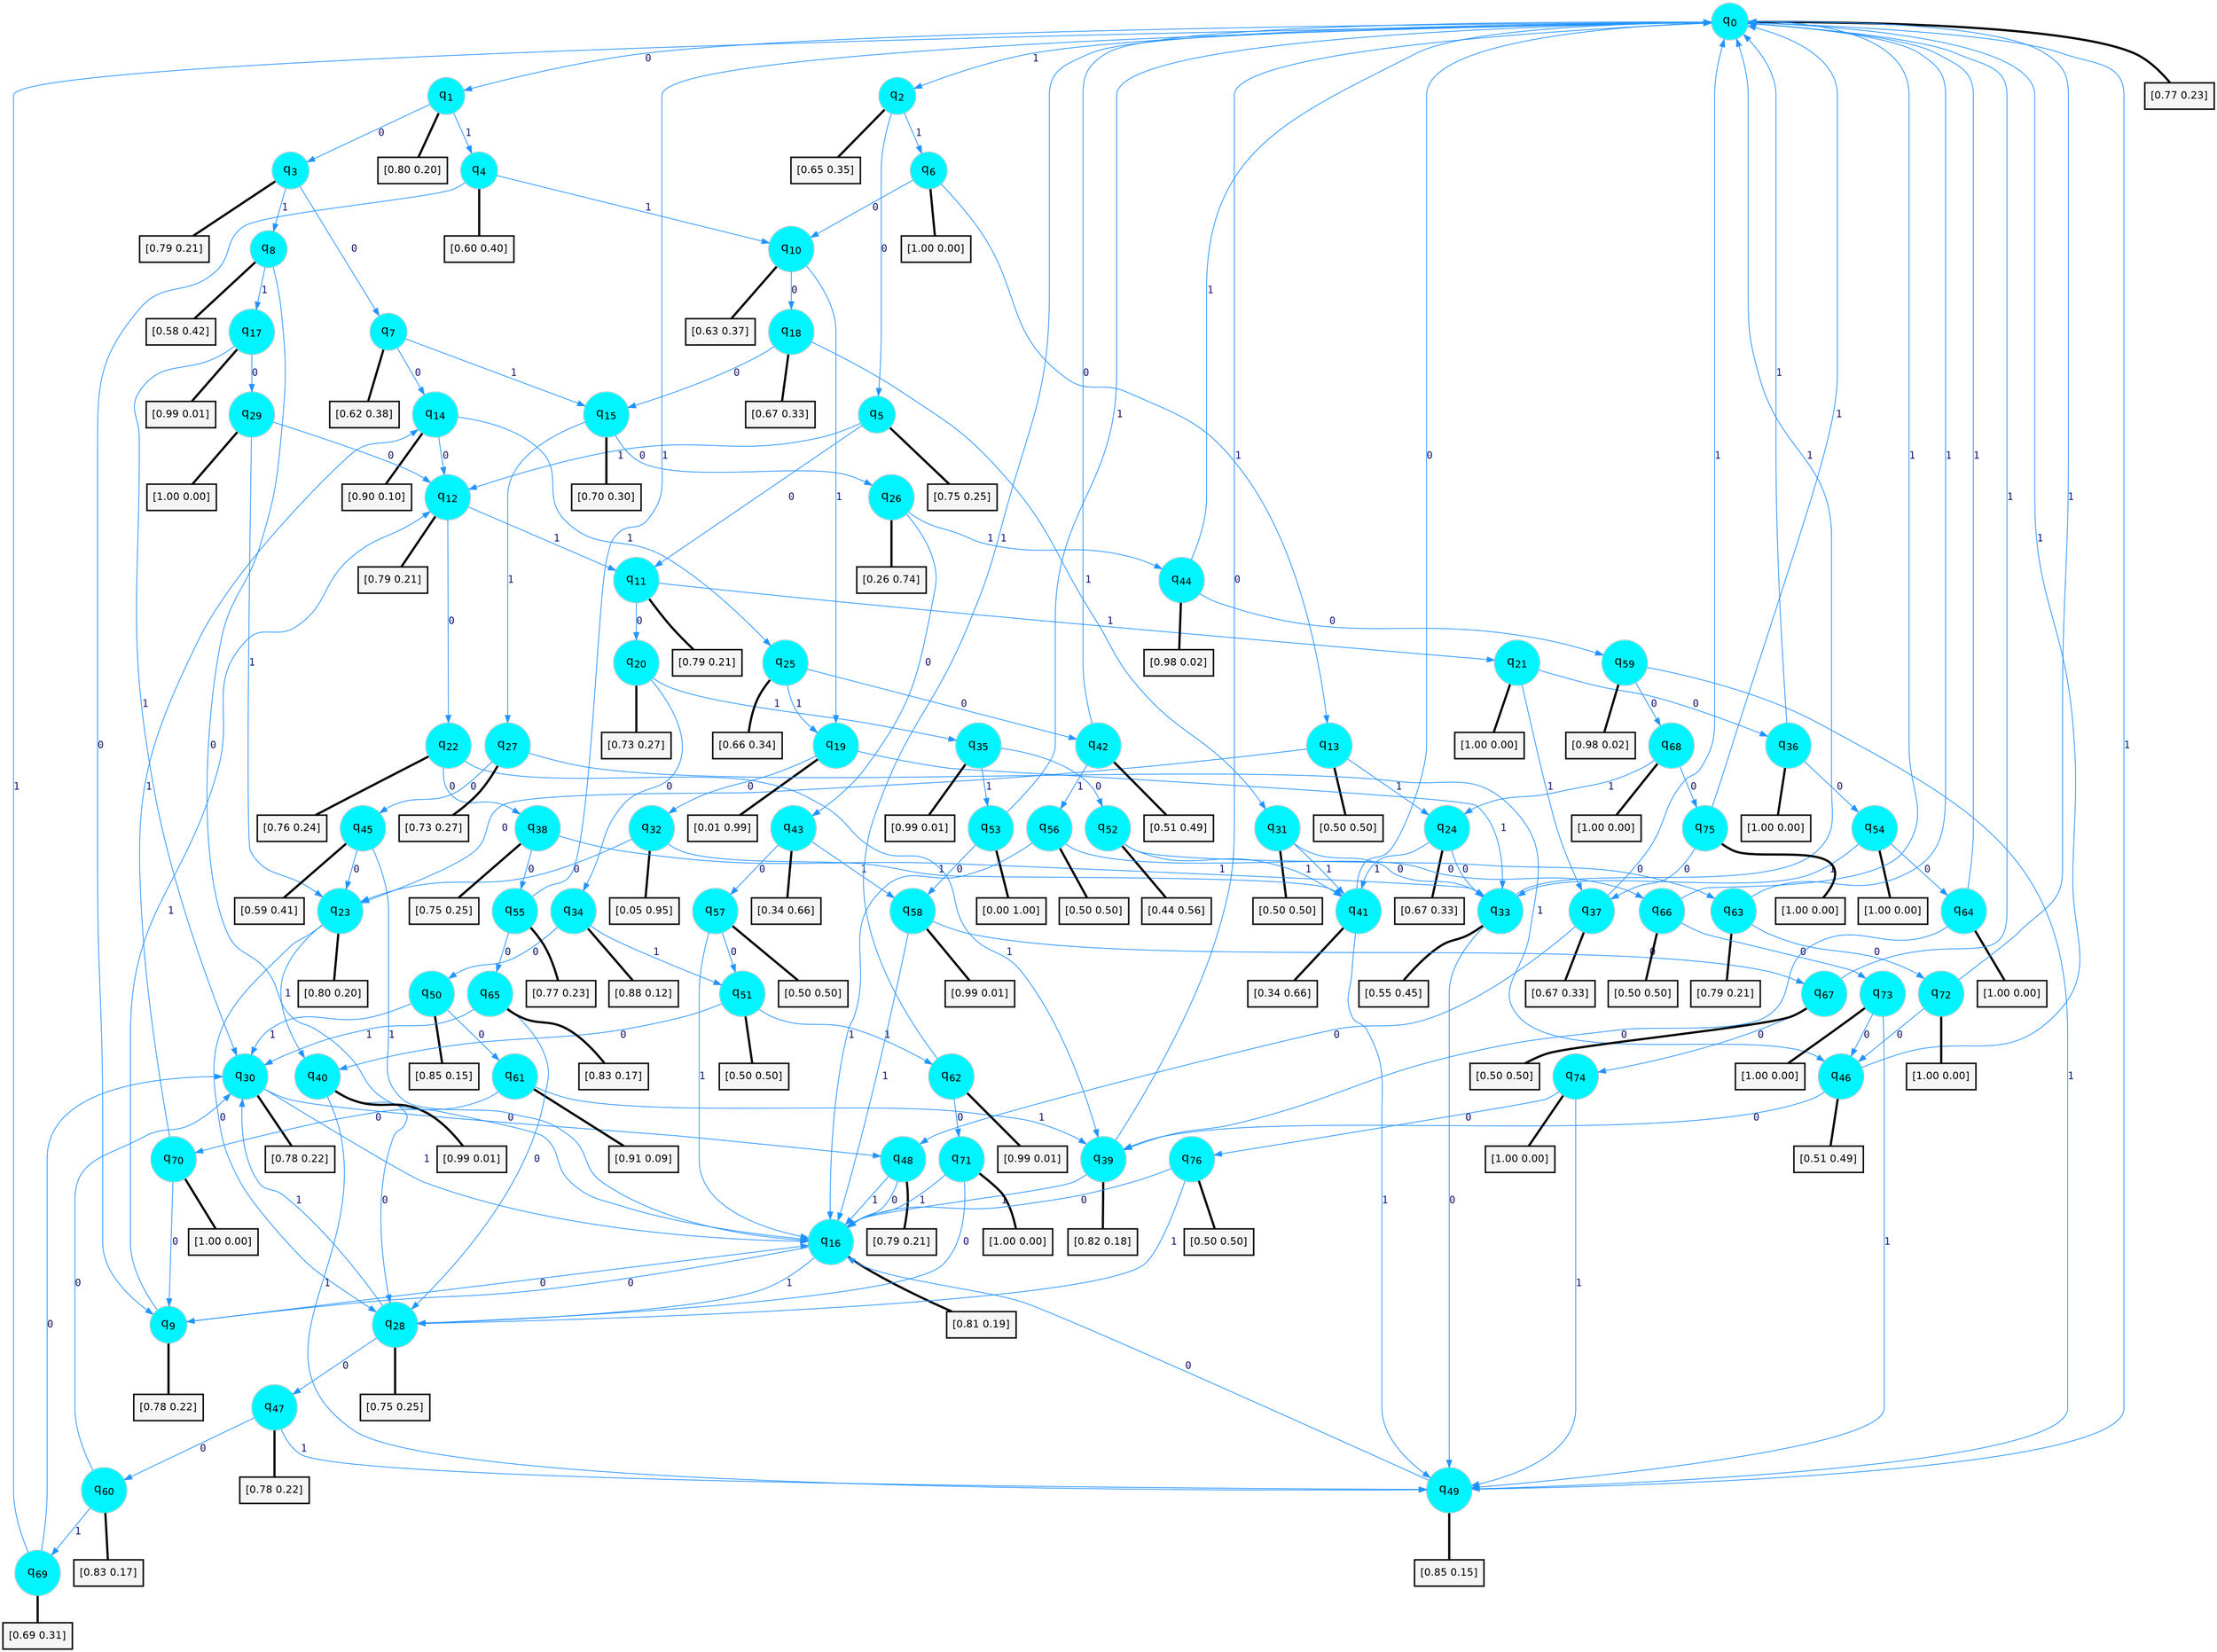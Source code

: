 digraph G {
graph [
bgcolor=transparent, dpi=300, rankdir=TD, size="40,25"];
node [
color=gray, fillcolor=turquoise1, fontcolor=black, fontname=Helvetica, fontsize=16, fontweight=bold, shape=circle, style=filled];
edge [
arrowsize=1, color=dodgerblue1, fontcolor=midnightblue, fontname=courier, fontweight=bold, penwidth=1, style=solid, weight=20];
0[label=<q<SUB>0</SUB>>];
1[label=<q<SUB>1</SUB>>];
2[label=<q<SUB>2</SUB>>];
3[label=<q<SUB>3</SUB>>];
4[label=<q<SUB>4</SUB>>];
5[label=<q<SUB>5</SUB>>];
6[label=<q<SUB>6</SUB>>];
7[label=<q<SUB>7</SUB>>];
8[label=<q<SUB>8</SUB>>];
9[label=<q<SUB>9</SUB>>];
10[label=<q<SUB>10</SUB>>];
11[label=<q<SUB>11</SUB>>];
12[label=<q<SUB>12</SUB>>];
13[label=<q<SUB>13</SUB>>];
14[label=<q<SUB>14</SUB>>];
15[label=<q<SUB>15</SUB>>];
16[label=<q<SUB>16</SUB>>];
17[label=<q<SUB>17</SUB>>];
18[label=<q<SUB>18</SUB>>];
19[label=<q<SUB>19</SUB>>];
20[label=<q<SUB>20</SUB>>];
21[label=<q<SUB>21</SUB>>];
22[label=<q<SUB>22</SUB>>];
23[label=<q<SUB>23</SUB>>];
24[label=<q<SUB>24</SUB>>];
25[label=<q<SUB>25</SUB>>];
26[label=<q<SUB>26</SUB>>];
27[label=<q<SUB>27</SUB>>];
28[label=<q<SUB>28</SUB>>];
29[label=<q<SUB>29</SUB>>];
30[label=<q<SUB>30</SUB>>];
31[label=<q<SUB>31</SUB>>];
32[label=<q<SUB>32</SUB>>];
33[label=<q<SUB>33</SUB>>];
34[label=<q<SUB>34</SUB>>];
35[label=<q<SUB>35</SUB>>];
36[label=<q<SUB>36</SUB>>];
37[label=<q<SUB>37</SUB>>];
38[label=<q<SUB>38</SUB>>];
39[label=<q<SUB>39</SUB>>];
40[label=<q<SUB>40</SUB>>];
41[label=<q<SUB>41</SUB>>];
42[label=<q<SUB>42</SUB>>];
43[label=<q<SUB>43</SUB>>];
44[label=<q<SUB>44</SUB>>];
45[label=<q<SUB>45</SUB>>];
46[label=<q<SUB>46</SUB>>];
47[label=<q<SUB>47</SUB>>];
48[label=<q<SUB>48</SUB>>];
49[label=<q<SUB>49</SUB>>];
50[label=<q<SUB>50</SUB>>];
51[label=<q<SUB>51</SUB>>];
52[label=<q<SUB>52</SUB>>];
53[label=<q<SUB>53</SUB>>];
54[label=<q<SUB>54</SUB>>];
55[label=<q<SUB>55</SUB>>];
56[label=<q<SUB>56</SUB>>];
57[label=<q<SUB>57</SUB>>];
58[label=<q<SUB>58</SUB>>];
59[label=<q<SUB>59</SUB>>];
60[label=<q<SUB>60</SUB>>];
61[label=<q<SUB>61</SUB>>];
62[label=<q<SUB>62</SUB>>];
63[label=<q<SUB>63</SUB>>];
64[label=<q<SUB>64</SUB>>];
65[label=<q<SUB>65</SUB>>];
66[label=<q<SUB>66</SUB>>];
67[label=<q<SUB>67</SUB>>];
68[label=<q<SUB>68</SUB>>];
69[label=<q<SUB>69</SUB>>];
70[label=<q<SUB>70</SUB>>];
71[label=<q<SUB>71</SUB>>];
72[label=<q<SUB>72</SUB>>];
73[label=<q<SUB>73</SUB>>];
74[label=<q<SUB>74</SUB>>];
75[label=<q<SUB>75</SUB>>];
76[label=<q<SUB>76</SUB>>];
77[label="[0.77 0.23]", shape=box,fontcolor=black, fontname=Helvetica, fontsize=14, penwidth=2, fillcolor=whitesmoke,color=black];
78[label="[0.80 0.20]", shape=box,fontcolor=black, fontname=Helvetica, fontsize=14, penwidth=2, fillcolor=whitesmoke,color=black];
79[label="[0.65 0.35]", shape=box,fontcolor=black, fontname=Helvetica, fontsize=14, penwidth=2, fillcolor=whitesmoke,color=black];
80[label="[0.79 0.21]", shape=box,fontcolor=black, fontname=Helvetica, fontsize=14, penwidth=2, fillcolor=whitesmoke,color=black];
81[label="[0.60 0.40]", shape=box,fontcolor=black, fontname=Helvetica, fontsize=14, penwidth=2, fillcolor=whitesmoke,color=black];
82[label="[0.75 0.25]", shape=box,fontcolor=black, fontname=Helvetica, fontsize=14, penwidth=2, fillcolor=whitesmoke,color=black];
83[label="[1.00 0.00]", shape=box,fontcolor=black, fontname=Helvetica, fontsize=14, penwidth=2, fillcolor=whitesmoke,color=black];
84[label="[0.62 0.38]", shape=box,fontcolor=black, fontname=Helvetica, fontsize=14, penwidth=2, fillcolor=whitesmoke,color=black];
85[label="[0.58 0.42]", shape=box,fontcolor=black, fontname=Helvetica, fontsize=14, penwidth=2, fillcolor=whitesmoke,color=black];
86[label="[0.78 0.22]", shape=box,fontcolor=black, fontname=Helvetica, fontsize=14, penwidth=2, fillcolor=whitesmoke,color=black];
87[label="[0.63 0.37]", shape=box,fontcolor=black, fontname=Helvetica, fontsize=14, penwidth=2, fillcolor=whitesmoke,color=black];
88[label="[0.79 0.21]", shape=box,fontcolor=black, fontname=Helvetica, fontsize=14, penwidth=2, fillcolor=whitesmoke,color=black];
89[label="[0.79 0.21]", shape=box,fontcolor=black, fontname=Helvetica, fontsize=14, penwidth=2, fillcolor=whitesmoke,color=black];
90[label="[0.50 0.50]", shape=box,fontcolor=black, fontname=Helvetica, fontsize=14, penwidth=2, fillcolor=whitesmoke,color=black];
91[label="[0.90 0.10]", shape=box,fontcolor=black, fontname=Helvetica, fontsize=14, penwidth=2, fillcolor=whitesmoke,color=black];
92[label="[0.70 0.30]", shape=box,fontcolor=black, fontname=Helvetica, fontsize=14, penwidth=2, fillcolor=whitesmoke,color=black];
93[label="[0.81 0.19]", shape=box,fontcolor=black, fontname=Helvetica, fontsize=14, penwidth=2, fillcolor=whitesmoke,color=black];
94[label="[0.99 0.01]", shape=box,fontcolor=black, fontname=Helvetica, fontsize=14, penwidth=2, fillcolor=whitesmoke,color=black];
95[label="[0.67 0.33]", shape=box,fontcolor=black, fontname=Helvetica, fontsize=14, penwidth=2, fillcolor=whitesmoke,color=black];
96[label="[0.01 0.99]", shape=box,fontcolor=black, fontname=Helvetica, fontsize=14, penwidth=2, fillcolor=whitesmoke,color=black];
97[label="[0.73 0.27]", shape=box,fontcolor=black, fontname=Helvetica, fontsize=14, penwidth=2, fillcolor=whitesmoke,color=black];
98[label="[1.00 0.00]", shape=box,fontcolor=black, fontname=Helvetica, fontsize=14, penwidth=2, fillcolor=whitesmoke,color=black];
99[label="[0.76 0.24]", shape=box,fontcolor=black, fontname=Helvetica, fontsize=14, penwidth=2, fillcolor=whitesmoke,color=black];
100[label="[0.80 0.20]", shape=box,fontcolor=black, fontname=Helvetica, fontsize=14, penwidth=2, fillcolor=whitesmoke,color=black];
101[label="[0.67 0.33]", shape=box,fontcolor=black, fontname=Helvetica, fontsize=14, penwidth=2, fillcolor=whitesmoke,color=black];
102[label="[0.66 0.34]", shape=box,fontcolor=black, fontname=Helvetica, fontsize=14, penwidth=2, fillcolor=whitesmoke,color=black];
103[label="[0.26 0.74]", shape=box,fontcolor=black, fontname=Helvetica, fontsize=14, penwidth=2, fillcolor=whitesmoke,color=black];
104[label="[0.73 0.27]", shape=box,fontcolor=black, fontname=Helvetica, fontsize=14, penwidth=2, fillcolor=whitesmoke,color=black];
105[label="[0.75 0.25]", shape=box,fontcolor=black, fontname=Helvetica, fontsize=14, penwidth=2, fillcolor=whitesmoke,color=black];
106[label="[1.00 0.00]", shape=box,fontcolor=black, fontname=Helvetica, fontsize=14, penwidth=2, fillcolor=whitesmoke,color=black];
107[label="[0.78 0.22]", shape=box,fontcolor=black, fontname=Helvetica, fontsize=14, penwidth=2, fillcolor=whitesmoke,color=black];
108[label="[0.50 0.50]", shape=box,fontcolor=black, fontname=Helvetica, fontsize=14, penwidth=2, fillcolor=whitesmoke,color=black];
109[label="[0.05 0.95]", shape=box,fontcolor=black, fontname=Helvetica, fontsize=14, penwidth=2, fillcolor=whitesmoke,color=black];
110[label="[0.55 0.45]", shape=box,fontcolor=black, fontname=Helvetica, fontsize=14, penwidth=2, fillcolor=whitesmoke,color=black];
111[label="[0.88 0.12]", shape=box,fontcolor=black, fontname=Helvetica, fontsize=14, penwidth=2, fillcolor=whitesmoke,color=black];
112[label="[0.99 0.01]", shape=box,fontcolor=black, fontname=Helvetica, fontsize=14, penwidth=2, fillcolor=whitesmoke,color=black];
113[label="[1.00 0.00]", shape=box,fontcolor=black, fontname=Helvetica, fontsize=14, penwidth=2, fillcolor=whitesmoke,color=black];
114[label="[0.67 0.33]", shape=box,fontcolor=black, fontname=Helvetica, fontsize=14, penwidth=2, fillcolor=whitesmoke,color=black];
115[label="[0.75 0.25]", shape=box,fontcolor=black, fontname=Helvetica, fontsize=14, penwidth=2, fillcolor=whitesmoke,color=black];
116[label="[0.82 0.18]", shape=box,fontcolor=black, fontname=Helvetica, fontsize=14, penwidth=2, fillcolor=whitesmoke,color=black];
117[label="[0.99 0.01]", shape=box,fontcolor=black, fontname=Helvetica, fontsize=14, penwidth=2, fillcolor=whitesmoke,color=black];
118[label="[0.34 0.66]", shape=box,fontcolor=black, fontname=Helvetica, fontsize=14, penwidth=2, fillcolor=whitesmoke,color=black];
119[label="[0.51 0.49]", shape=box,fontcolor=black, fontname=Helvetica, fontsize=14, penwidth=2, fillcolor=whitesmoke,color=black];
120[label="[0.34 0.66]", shape=box,fontcolor=black, fontname=Helvetica, fontsize=14, penwidth=2, fillcolor=whitesmoke,color=black];
121[label="[0.98 0.02]", shape=box,fontcolor=black, fontname=Helvetica, fontsize=14, penwidth=2, fillcolor=whitesmoke,color=black];
122[label="[0.59 0.41]", shape=box,fontcolor=black, fontname=Helvetica, fontsize=14, penwidth=2, fillcolor=whitesmoke,color=black];
123[label="[0.51 0.49]", shape=box,fontcolor=black, fontname=Helvetica, fontsize=14, penwidth=2, fillcolor=whitesmoke,color=black];
124[label="[0.78 0.22]", shape=box,fontcolor=black, fontname=Helvetica, fontsize=14, penwidth=2, fillcolor=whitesmoke,color=black];
125[label="[0.79 0.21]", shape=box,fontcolor=black, fontname=Helvetica, fontsize=14, penwidth=2, fillcolor=whitesmoke,color=black];
126[label="[0.85 0.15]", shape=box,fontcolor=black, fontname=Helvetica, fontsize=14, penwidth=2, fillcolor=whitesmoke,color=black];
127[label="[0.85 0.15]", shape=box,fontcolor=black, fontname=Helvetica, fontsize=14, penwidth=2, fillcolor=whitesmoke,color=black];
128[label="[0.50 0.50]", shape=box,fontcolor=black, fontname=Helvetica, fontsize=14, penwidth=2, fillcolor=whitesmoke,color=black];
129[label="[0.44 0.56]", shape=box,fontcolor=black, fontname=Helvetica, fontsize=14, penwidth=2, fillcolor=whitesmoke,color=black];
130[label="[0.00 1.00]", shape=box,fontcolor=black, fontname=Helvetica, fontsize=14, penwidth=2, fillcolor=whitesmoke,color=black];
131[label="[1.00 0.00]", shape=box,fontcolor=black, fontname=Helvetica, fontsize=14, penwidth=2, fillcolor=whitesmoke,color=black];
132[label="[0.77 0.23]", shape=box,fontcolor=black, fontname=Helvetica, fontsize=14, penwidth=2, fillcolor=whitesmoke,color=black];
133[label="[0.50 0.50]", shape=box,fontcolor=black, fontname=Helvetica, fontsize=14, penwidth=2, fillcolor=whitesmoke,color=black];
134[label="[0.50 0.50]", shape=box,fontcolor=black, fontname=Helvetica, fontsize=14, penwidth=2, fillcolor=whitesmoke,color=black];
135[label="[0.99 0.01]", shape=box,fontcolor=black, fontname=Helvetica, fontsize=14, penwidth=2, fillcolor=whitesmoke,color=black];
136[label="[0.98 0.02]", shape=box,fontcolor=black, fontname=Helvetica, fontsize=14, penwidth=2, fillcolor=whitesmoke,color=black];
137[label="[0.83 0.17]", shape=box,fontcolor=black, fontname=Helvetica, fontsize=14, penwidth=2, fillcolor=whitesmoke,color=black];
138[label="[0.91 0.09]", shape=box,fontcolor=black, fontname=Helvetica, fontsize=14, penwidth=2, fillcolor=whitesmoke,color=black];
139[label="[0.99 0.01]", shape=box,fontcolor=black, fontname=Helvetica, fontsize=14, penwidth=2, fillcolor=whitesmoke,color=black];
140[label="[0.79 0.21]", shape=box,fontcolor=black, fontname=Helvetica, fontsize=14, penwidth=2, fillcolor=whitesmoke,color=black];
141[label="[1.00 0.00]", shape=box,fontcolor=black, fontname=Helvetica, fontsize=14, penwidth=2, fillcolor=whitesmoke,color=black];
142[label="[0.83 0.17]", shape=box,fontcolor=black, fontname=Helvetica, fontsize=14, penwidth=2, fillcolor=whitesmoke,color=black];
143[label="[0.50 0.50]", shape=box,fontcolor=black, fontname=Helvetica, fontsize=14, penwidth=2, fillcolor=whitesmoke,color=black];
144[label="[0.50 0.50]", shape=box,fontcolor=black, fontname=Helvetica, fontsize=14, penwidth=2, fillcolor=whitesmoke,color=black];
145[label="[1.00 0.00]", shape=box,fontcolor=black, fontname=Helvetica, fontsize=14, penwidth=2, fillcolor=whitesmoke,color=black];
146[label="[0.69 0.31]", shape=box,fontcolor=black, fontname=Helvetica, fontsize=14, penwidth=2, fillcolor=whitesmoke,color=black];
147[label="[1.00 0.00]", shape=box,fontcolor=black, fontname=Helvetica, fontsize=14, penwidth=2, fillcolor=whitesmoke,color=black];
148[label="[1.00 0.00]", shape=box,fontcolor=black, fontname=Helvetica, fontsize=14, penwidth=2, fillcolor=whitesmoke,color=black];
149[label="[1.00 0.00]", shape=box,fontcolor=black, fontname=Helvetica, fontsize=14, penwidth=2, fillcolor=whitesmoke,color=black];
150[label="[1.00 0.00]", shape=box,fontcolor=black, fontname=Helvetica, fontsize=14, penwidth=2, fillcolor=whitesmoke,color=black];
151[label="[1.00 0.00]", shape=box,fontcolor=black, fontname=Helvetica, fontsize=14, penwidth=2, fillcolor=whitesmoke,color=black];
152[label="[1.00 0.00]", shape=box,fontcolor=black, fontname=Helvetica, fontsize=14, penwidth=2, fillcolor=whitesmoke,color=black];
153[label="[0.50 0.50]", shape=box,fontcolor=black, fontname=Helvetica, fontsize=14, penwidth=2, fillcolor=whitesmoke,color=black];
0->1 [label=0];
0->2 [label=1];
0->77 [arrowhead=none, penwidth=3,color=black];
1->3 [label=0];
1->4 [label=1];
1->78 [arrowhead=none, penwidth=3,color=black];
2->5 [label=0];
2->6 [label=1];
2->79 [arrowhead=none, penwidth=3,color=black];
3->7 [label=0];
3->8 [label=1];
3->80 [arrowhead=none, penwidth=3,color=black];
4->9 [label=0];
4->10 [label=1];
4->81 [arrowhead=none, penwidth=3,color=black];
5->11 [label=0];
5->12 [label=1];
5->82 [arrowhead=none, penwidth=3,color=black];
6->10 [label=0];
6->13 [label=1];
6->83 [arrowhead=none, penwidth=3,color=black];
7->14 [label=0];
7->15 [label=1];
7->84 [arrowhead=none, penwidth=3,color=black];
8->16 [label=0];
8->17 [label=1];
8->85 [arrowhead=none, penwidth=3,color=black];
9->16 [label=0];
9->12 [label=1];
9->86 [arrowhead=none, penwidth=3,color=black];
10->18 [label=0];
10->19 [label=1];
10->87 [arrowhead=none, penwidth=3,color=black];
11->20 [label=0];
11->21 [label=1];
11->88 [arrowhead=none, penwidth=3,color=black];
12->22 [label=0];
12->11 [label=1];
12->89 [arrowhead=none, penwidth=3,color=black];
13->23 [label=0];
13->24 [label=1];
13->90 [arrowhead=none, penwidth=3,color=black];
14->12 [label=0];
14->25 [label=1];
14->91 [arrowhead=none, penwidth=3,color=black];
15->26 [label=0];
15->27 [label=1];
15->92 [arrowhead=none, penwidth=3,color=black];
16->9 [label=0];
16->28 [label=1];
16->93 [arrowhead=none, penwidth=3,color=black];
17->29 [label=0];
17->30 [label=1];
17->94 [arrowhead=none, penwidth=3,color=black];
18->15 [label=0];
18->31 [label=1];
18->95 [arrowhead=none, penwidth=3,color=black];
19->32 [label=0];
19->33 [label=1];
19->96 [arrowhead=none, penwidth=3,color=black];
20->34 [label=0];
20->35 [label=1];
20->97 [arrowhead=none, penwidth=3,color=black];
21->36 [label=0];
21->37 [label=1];
21->98 [arrowhead=none, penwidth=3,color=black];
22->38 [label=0];
22->39 [label=1];
22->99 [arrowhead=none, penwidth=3,color=black];
23->28 [label=0];
23->40 [label=1];
23->100 [arrowhead=none, penwidth=3,color=black];
24->33 [label=0];
24->41 [label=1];
24->101 [arrowhead=none, penwidth=3,color=black];
25->42 [label=0];
25->19 [label=1];
25->102 [arrowhead=none, penwidth=3,color=black];
26->43 [label=0];
26->44 [label=1];
26->103 [arrowhead=none, penwidth=3,color=black];
27->45 [label=0];
27->46 [label=1];
27->104 [arrowhead=none, penwidth=3,color=black];
28->47 [label=0];
28->30 [label=1];
28->105 [arrowhead=none, penwidth=3,color=black];
29->12 [label=0];
29->23 [label=1];
29->106 [arrowhead=none, penwidth=3,color=black];
30->48 [label=0];
30->16 [label=1];
30->107 [arrowhead=none, penwidth=3,color=black];
31->33 [label=0];
31->41 [label=1];
31->108 [arrowhead=none, penwidth=3,color=black];
32->23 [label=0];
32->41 [label=1];
32->109 [arrowhead=none, penwidth=3,color=black];
33->49 [label=0];
33->0 [label=1];
33->110 [arrowhead=none, penwidth=3,color=black];
34->50 [label=0];
34->51 [label=1];
34->111 [arrowhead=none, penwidth=3,color=black];
35->52 [label=0];
35->53 [label=1];
35->112 [arrowhead=none, penwidth=3,color=black];
36->54 [label=0];
36->0 [label=1];
36->113 [arrowhead=none, penwidth=3,color=black];
37->48 [label=0];
37->0 [label=1];
37->114 [arrowhead=none, penwidth=3,color=black];
38->55 [label=0];
38->33 [label=1];
38->115 [arrowhead=none, penwidth=3,color=black];
39->0 [label=0];
39->16 [label=1];
39->116 [arrowhead=none, penwidth=3,color=black];
40->28 [label=0];
40->49 [label=1];
40->117 [arrowhead=none, penwidth=3,color=black];
41->0 [label=0];
41->49 [label=1];
41->118 [arrowhead=none, penwidth=3,color=black];
42->0 [label=0];
42->56 [label=1];
42->119 [arrowhead=none, penwidth=3,color=black];
43->57 [label=0];
43->58 [label=1];
43->120 [arrowhead=none, penwidth=3,color=black];
44->59 [label=0];
44->0 [label=1];
44->121 [arrowhead=none, penwidth=3,color=black];
45->23 [label=0];
45->16 [label=1];
45->122 [arrowhead=none, penwidth=3,color=black];
46->39 [label=0];
46->0 [label=1];
46->123 [arrowhead=none, penwidth=3,color=black];
47->60 [label=0];
47->49 [label=1];
47->124 [arrowhead=none, penwidth=3,color=black];
48->16 [label=0];
48->16 [label=1];
48->125 [arrowhead=none, penwidth=3,color=black];
49->16 [label=0];
49->0 [label=1];
49->126 [arrowhead=none, penwidth=3,color=black];
50->61 [label=0];
50->30 [label=1];
50->127 [arrowhead=none, penwidth=3,color=black];
51->40 [label=0];
51->62 [label=1];
51->128 [arrowhead=none, penwidth=3,color=black];
52->63 [label=0];
52->41 [label=1];
52->129 [arrowhead=none, penwidth=3,color=black];
53->58 [label=0];
53->0 [label=1];
53->130 [arrowhead=none, penwidth=3,color=black];
54->64 [label=0];
54->33 [label=1];
54->131 [arrowhead=none, penwidth=3,color=black];
55->65 [label=0];
55->0 [label=1];
55->132 [arrowhead=none, penwidth=3,color=black];
56->66 [label=0];
56->16 [label=1];
56->133 [arrowhead=none, penwidth=3,color=black];
57->51 [label=0];
57->16 [label=1];
57->134 [arrowhead=none, penwidth=3,color=black];
58->67 [label=0];
58->16 [label=1];
58->135 [arrowhead=none, penwidth=3,color=black];
59->68 [label=0];
59->49 [label=1];
59->136 [arrowhead=none, penwidth=3,color=black];
60->30 [label=0];
60->69 [label=1];
60->137 [arrowhead=none, penwidth=3,color=black];
61->70 [label=0];
61->39 [label=1];
61->138 [arrowhead=none, penwidth=3,color=black];
62->71 [label=0];
62->0 [label=1];
62->139 [arrowhead=none, penwidth=3,color=black];
63->72 [label=0];
63->0 [label=1];
63->140 [arrowhead=none, penwidth=3,color=black];
64->39 [label=0];
64->0 [label=1];
64->141 [arrowhead=none, penwidth=3,color=black];
65->28 [label=0];
65->30 [label=1];
65->142 [arrowhead=none, penwidth=3,color=black];
66->73 [label=0];
66->0 [label=1];
66->143 [arrowhead=none, penwidth=3,color=black];
67->74 [label=0];
67->0 [label=1];
67->144 [arrowhead=none, penwidth=3,color=black];
68->75 [label=0];
68->24 [label=1];
68->145 [arrowhead=none, penwidth=3,color=black];
69->30 [label=0];
69->0 [label=1];
69->146 [arrowhead=none, penwidth=3,color=black];
70->9 [label=0];
70->14 [label=1];
70->147 [arrowhead=none, penwidth=3,color=black];
71->28 [label=0];
71->16 [label=1];
71->148 [arrowhead=none, penwidth=3,color=black];
72->46 [label=0];
72->0 [label=1];
72->149 [arrowhead=none, penwidth=3,color=black];
73->46 [label=0];
73->49 [label=1];
73->150 [arrowhead=none, penwidth=3,color=black];
74->76 [label=0];
74->49 [label=1];
74->151 [arrowhead=none, penwidth=3,color=black];
75->37 [label=0];
75->0 [label=1];
75->152 [arrowhead=none, penwidth=3,color=black];
76->16 [label=0];
76->28 [label=1];
76->153 [arrowhead=none, penwidth=3,color=black];
}
